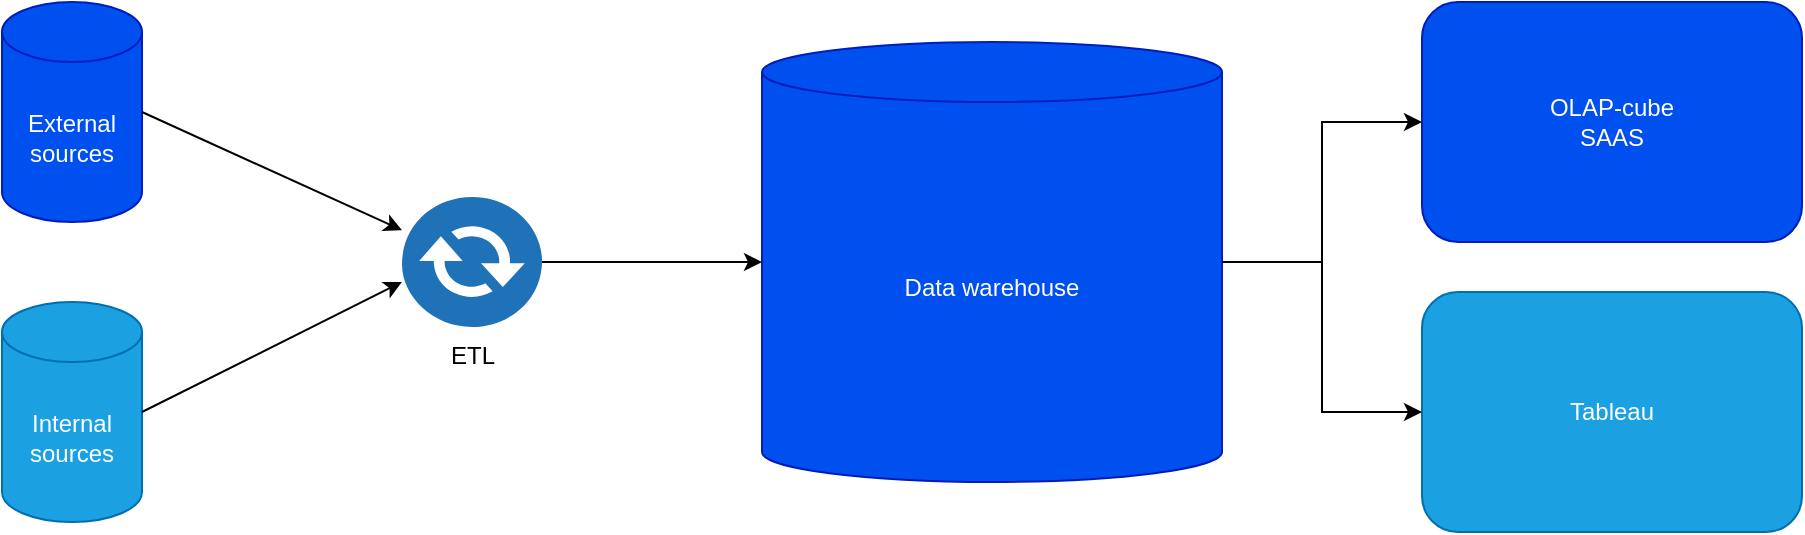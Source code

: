 <mxfile version="14.3.2" type="github"><diagram id="Ph28S655zpTusOP98ydg" name="Page-1"><mxGraphModel dx="1021" dy="529" grid="1" gridSize="10" guides="1" tooltips="1" connect="1" arrows="1" fold="1" page="1" pageScale="1" pageWidth="1169" pageHeight="827" math="0" shadow="0"><root><mxCell id="0"/><mxCell id="1" parent="0"/><mxCell id="YH8PllYwMiH3J7T1UttO-1" value="&lt;font style=&quot;vertical-align: inherit&quot;&gt;&lt;font style=&quot;vertical-align: inherit&quot;&gt;External sources&lt;/font&gt;&lt;/font&gt;" style="shape=cylinder3;whiteSpace=wrap;html=1;boundedLbl=1;backgroundOutline=1;size=15;fillColor=#0050ef;strokeColor=#001DBC;fontColor=#ffffff;" vertex="1" parent="1"><mxGeometry x="100" y="100" width="70" height="110" as="geometry"/></mxCell><mxCell id="YH8PllYwMiH3J7T1UttO-2" value="&lt;font style=&quot;vertical-align: inherit&quot;&gt;&lt;font style=&quot;vertical-align: inherit&quot;&gt;&lt;font style=&quot;vertical-align: inherit&quot;&gt;&lt;font style=&quot;vertical-align: inherit&quot;&gt;Internal sources&lt;/font&gt;&lt;/font&gt;&lt;/font&gt;&lt;/font&gt;" style="shape=cylinder3;whiteSpace=wrap;html=1;boundedLbl=1;backgroundOutline=1;size=15;fillColor=#1ba1e2;strokeColor=#006EAF;fontColor=#ffffff;" vertex="1" parent="1"><mxGeometry x="100" y="250" width="70" height="110" as="geometry"/></mxCell><mxCell id="YH8PllYwMiH3J7T1UttO-6" value="Data warehouse" style="shape=cylinder3;whiteSpace=wrap;html=1;boundedLbl=1;backgroundOutline=1;size=15;fillColor=#0050ef;strokeColor=#001DBC;fontColor=#ffffff;" vertex="1" parent="1"><mxGeometry x="480" y="120" width="230" height="220" as="geometry"/></mxCell><mxCell id="YH8PllYwMiH3J7T1UttO-10" value="" style="edgeStyle=orthogonalEdgeStyle;rounded=0;orthogonalLoop=1;jettySize=auto;html=1;" edge="1" parent="1" source="YH8PllYwMiH3J7T1UttO-7" target="YH8PllYwMiH3J7T1UttO-6"><mxGeometry relative="1" as="geometry"/></mxCell><mxCell id="YH8PllYwMiH3J7T1UttO-7" value="ETL" style="pointerEvents=1;shadow=0;dashed=0;html=1;strokeColor=none;fillColor=#505050;labelPosition=center;verticalLabelPosition=bottom;verticalAlign=top;outlineConnect=0;align=center;shape=mxgraph.office.communications.exchange_active_sync;fillColor=#2072B8;" vertex="1" parent="1"><mxGeometry x="300" y="197.5" width="70" height="65" as="geometry"/></mxCell><mxCell id="YH8PllYwMiH3J7T1UttO-8" value="" style="endArrow=classic;html=1;exitX=1;exitY=0.5;exitDx=0;exitDy=0;exitPerimeter=0;entryX=0;entryY=0.654;entryDx=0;entryDy=0;entryPerimeter=0;" edge="1" parent="1" source="YH8PllYwMiH3J7T1UttO-2" target="YH8PllYwMiH3J7T1UttO-7"><mxGeometry width="50" height="50" relative="1" as="geometry"><mxPoint x="220" y="304.5" as="sourcePoint"/><mxPoint x="290" y="304.5" as="targetPoint"/></mxGeometry></mxCell><mxCell id="YH8PllYwMiH3J7T1UttO-11" value="" style="endArrow=classic;html=1;exitX=1;exitY=0.5;exitDx=0;exitDy=0;exitPerimeter=0;" edge="1" parent="1" source="YH8PllYwMiH3J7T1UttO-1" target="YH8PllYwMiH3J7T1UttO-7"><mxGeometry width="50" height="50" relative="1" as="geometry"><mxPoint x="180" y="315" as="sourcePoint"/><mxPoint x="310" y="250.01" as="targetPoint"/></mxGeometry></mxCell><mxCell id="YH8PllYwMiH3J7T1UttO-14" value="OLAP-cube&lt;br&gt;SAAS" style="rounded=1;whiteSpace=wrap;html=1;strokeColor=#001DBC;fillColor=#0050ef;fontColor=#ffffff;" vertex="1" parent="1"><mxGeometry x="810" y="100" width="190" height="120" as="geometry"/></mxCell><mxCell id="YH8PllYwMiH3J7T1UttO-15" value="Tableau" style="rounded=1;whiteSpace=wrap;html=1;strokeColor=#006EAF;fillColor=#1ba1e2;fontColor=#ffffff;" vertex="1" parent="1"><mxGeometry x="810" y="245" width="190" height="120" as="geometry"/></mxCell><mxCell id="YH8PllYwMiH3J7T1UttO-16" value="" style="edgeStyle=orthogonalEdgeStyle;rounded=0;orthogonalLoop=1;jettySize=auto;html=1;entryX=0;entryY=0.5;entryDx=0;entryDy=0;exitX=1;exitY=0.5;exitDx=0;exitDy=0;exitPerimeter=0;" edge="1" parent="1" source="YH8PllYwMiH3J7T1UttO-6" target="YH8PllYwMiH3J7T1UttO-14"><mxGeometry relative="1" as="geometry"><mxPoint x="710" y="150" as="sourcePoint"/><mxPoint x="820" y="150" as="targetPoint"/></mxGeometry></mxCell><mxCell id="YH8PllYwMiH3J7T1UttO-17" value="" style="edgeStyle=orthogonalEdgeStyle;rounded=0;orthogonalLoop=1;jettySize=auto;html=1;entryX=0;entryY=0.5;entryDx=0;entryDy=0;exitX=1;exitY=0.5;exitDx=0;exitDy=0;exitPerimeter=0;" edge="1" parent="1" source="YH8PllYwMiH3J7T1UttO-6" target="YH8PllYwMiH3J7T1UttO-15"><mxGeometry relative="1" as="geometry"><mxPoint x="720" y="240" as="sourcePoint"/><mxPoint x="820" y="140" as="targetPoint"/></mxGeometry></mxCell></root></mxGraphModel></diagram></mxfile>
